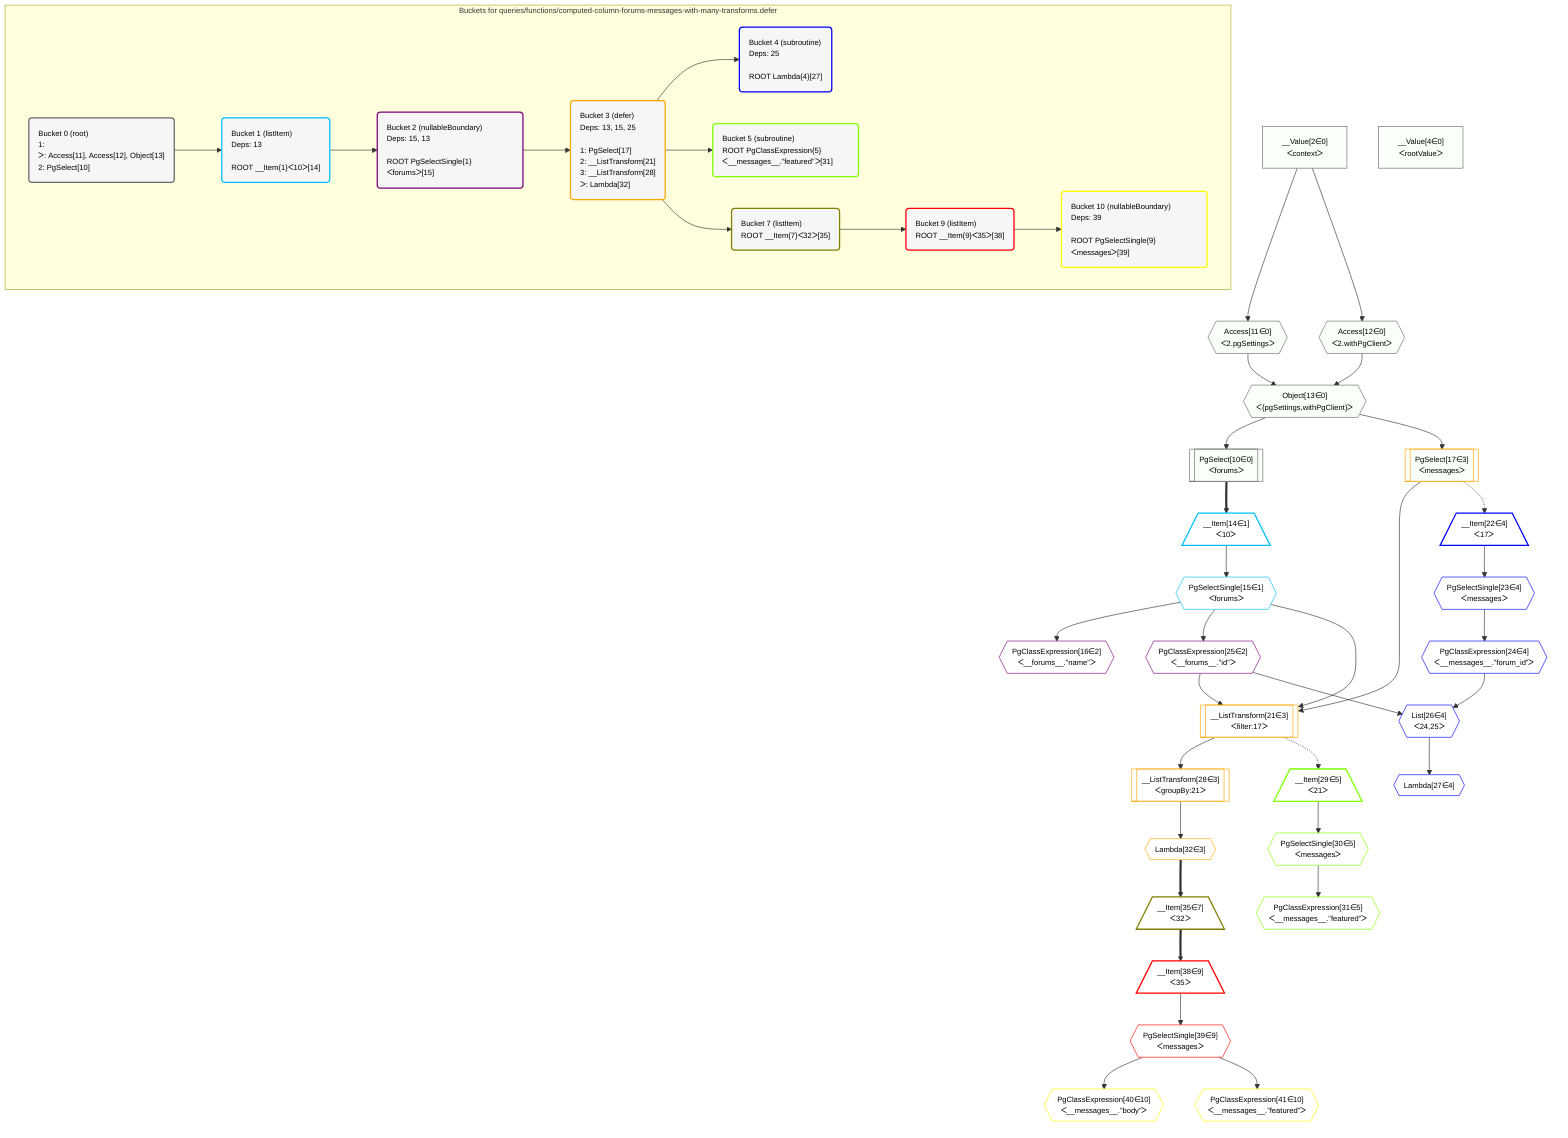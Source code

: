 %%{init: {'themeVariables': { 'fontSize': '12px'}}}%%
graph TD
    classDef path fill:#eee,stroke:#000,color:#000
    classDef plan fill:#fff,stroke-width:1px,color:#000
    classDef itemplan fill:#fff,stroke-width:2px,color:#000
    classDef unbatchedplan fill:#dff,stroke-width:1px,color:#000
    classDef sideeffectplan fill:#fcc,stroke-width:2px,color:#000
    classDef bucket fill:#f6f6f6,color:#000,stroke-width:2px,text-align:left


    %% plan dependencies
    Object13{{"Object[13∈0]<br />ᐸ{pgSettings,withPgClient}ᐳ"}}:::plan
    Access11{{"Access[11∈0]<br />ᐸ2.pgSettingsᐳ"}}:::plan
    Access12{{"Access[12∈0]<br />ᐸ2.withPgClientᐳ"}}:::plan
    Access11 & Access12 --> Object13
    PgSelect10[["PgSelect[10∈0]<br />ᐸforumsᐳ"]]:::plan
    Object13 --> PgSelect10
    __Value2["__Value[2∈0]<br />ᐸcontextᐳ"]:::plan
    __Value2 --> Access11
    __Value2 --> Access12
    __Value4["__Value[4∈0]<br />ᐸrootValueᐳ"]:::plan
    __Item14[/"__Item[14∈1]<br />ᐸ10ᐳ"\]:::itemplan
    PgSelect10 ==> __Item14
    PgSelectSingle15{{"PgSelectSingle[15∈1]<br />ᐸforumsᐳ"}}:::plan
    __Item14 --> PgSelectSingle15
    PgClassExpression16{{"PgClassExpression[16∈2]<br />ᐸ__forums__.”name”ᐳ"}}:::plan
    PgSelectSingle15 --> PgClassExpression16
    PgClassExpression25{{"PgClassExpression[25∈2]<br />ᐸ__forums__.”id”ᐳ"}}:::plan
    PgSelectSingle15 --> PgClassExpression25
    __ListTransform21[["__ListTransform[21∈3]<br />ᐸfilter:17ᐳ"]]:::plan
    PgSelect17[["PgSelect[17∈3]<br />ᐸmessagesᐳ"]]:::plan
    PgSelect17 & PgSelectSingle15 & PgClassExpression25 --> __ListTransform21
    Object13 --> PgSelect17
    __ListTransform28[["__ListTransform[28∈3]<br />ᐸgroupBy:21ᐳ"]]:::plan
    __ListTransform21 --> __ListTransform28
    Lambda32{{"Lambda[32∈3]"}}:::plan
    __ListTransform28 --> Lambda32
    List26{{"List[26∈4]<br />ᐸ24,25ᐳ"}}:::plan
    PgClassExpression24{{"PgClassExpression[24∈4]<br />ᐸ__messages__.”forum_id”ᐳ"}}:::plan
    PgClassExpression24 & PgClassExpression25 --> List26
    __Item22[/"__Item[22∈4]<br />ᐸ17ᐳ"\]:::itemplan
    PgSelect17 -.-> __Item22
    PgSelectSingle23{{"PgSelectSingle[23∈4]<br />ᐸmessagesᐳ"}}:::plan
    __Item22 --> PgSelectSingle23
    PgSelectSingle23 --> PgClassExpression24
    Lambda27{{"Lambda[27∈4]"}}:::plan
    List26 --> Lambda27
    __Item29[/"__Item[29∈5]<br />ᐸ21ᐳ"\]:::itemplan
    __ListTransform21 -.-> __Item29
    PgSelectSingle30{{"PgSelectSingle[30∈5]<br />ᐸmessagesᐳ"}}:::plan
    __Item29 --> PgSelectSingle30
    PgClassExpression31{{"PgClassExpression[31∈5]<br />ᐸ__messages__.”featured”ᐳ"}}:::plan
    PgSelectSingle30 --> PgClassExpression31
    __Item35[/"__Item[35∈7]<br />ᐸ32ᐳ"\]:::itemplan
    Lambda32 ==> __Item35
    __Item38[/"__Item[38∈9]<br />ᐸ35ᐳ"\]:::itemplan
    __Item35 ==> __Item38
    PgSelectSingle39{{"PgSelectSingle[39∈9]<br />ᐸmessagesᐳ"}}:::plan
    __Item38 --> PgSelectSingle39
    PgClassExpression40{{"PgClassExpression[40∈10]<br />ᐸ__messages__.”body”ᐳ"}}:::plan
    PgSelectSingle39 --> PgClassExpression40
    PgClassExpression41{{"PgClassExpression[41∈10]<br />ᐸ__messages__.”featured”ᐳ"}}:::plan
    PgSelectSingle39 --> PgClassExpression41

    %% define steps

    subgraph "Buckets for queries/functions/computed-column-forums-messages-with-many-transforms.defer"
    Bucket0("Bucket 0 (root)<br />1: <br />ᐳ: Access[11], Access[12], Object[13]<br />2: PgSelect[10]"):::bucket
    classDef bucket0 stroke:#696969
    class Bucket0,__Value2,__Value4,PgSelect10,Access11,Access12,Object13 bucket0
    Bucket1("Bucket 1 (listItem)<br />Deps: 13<br /><br />ROOT __Item{1}ᐸ10ᐳ[14]"):::bucket
    classDef bucket1 stroke:#00bfff
    class Bucket1,__Item14,PgSelectSingle15 bucket1
    Bucket2("Bucket 2 (nullableBoundary)<br />Deps: 15, 13<br /><br />ROOT PgSelectSingle{1}ᐸforumsᐳ[15]"):::bucket
    classDef bucket2 stroke:#7f007f
    class Bucket2,PgClassExpression16,PgClassExpression25 bucket2
    Bucket3("Bucket 3 (defer)<br />Deps: 13, 15, 25<br /><br />1: PgSelect[17]<br />2: __ListTransform[21]<br />3: __ListTransform[28]<br />ᐳ: Lambda[32]"):::bucket
    classDef bucket3 stroke:#ffa500
    class Bucket3,PgSelect17,__ListTransform21,__ListTransform28,Lambda32 bucket3
    Bucket4("Bucket 4 (subroutine)<br />Deps: 25<br /><br />ROOT Lambda{4}[27]"):::bucket
    classDef bucket4 stroke:#0000ff
    class Bucket4,__Item22,PgSelectSingle23,PgClassExpression24,List26,Lambda27 bucket4
    Bucket5("Bucket 5 (subroutine)<br />ROOT PgClassExpression{5}ᐸ__messages__.”featured”ᐳ[31]"):::bucket
    classDef bucket5 stroke:#7fff00
    class Bucket5,__Item29,PgSelectSingle30,PgClassExpression31 bucket5
    Bucket7("Bucket 7 (listItem)<br />ROOT __Item{7}ᐸ32ᐳ[35]"):::bucket
    classDef bucket7 stroke:#808000
    class Bucket7,__Item35 bucket7
    Bucket9("Bucket 9 (listItem)<br />ROOT __Item{9}ᐸ35ᐳ[38]"):::bucket
    classDef bucket9 stroke:#ff0000
    class Bucket9,__Item38,PgSelectSingle39 bucket9
    Bucket10("Bucket 10 (nullableBoundary)<br />Deps: 39<br /><br />ROOT PgSelectSingle{9}ᐸmessagesᐳ[39]"):::bucket
    classDef bucket10 stroke:#ffff00
    class Bucket10,PgClassExpression40,PgClassExpression41 bucket10
    Bucket0 --> Bucket1
    Bucket1 --> Bucket2
    Bucket2 --> Bucket3
    Bucket3 --> Bucket4 & Bucket5 & Bucket7
    Bucket7 --> Bucket9
    Bucket9 --> Bucket10
    classDef unary fill:#fafffa,borderWidth:8px
    class Object13,PgSelect10,Access11,Access12,__Value2,__Value4,PgSelect17 unary
    end